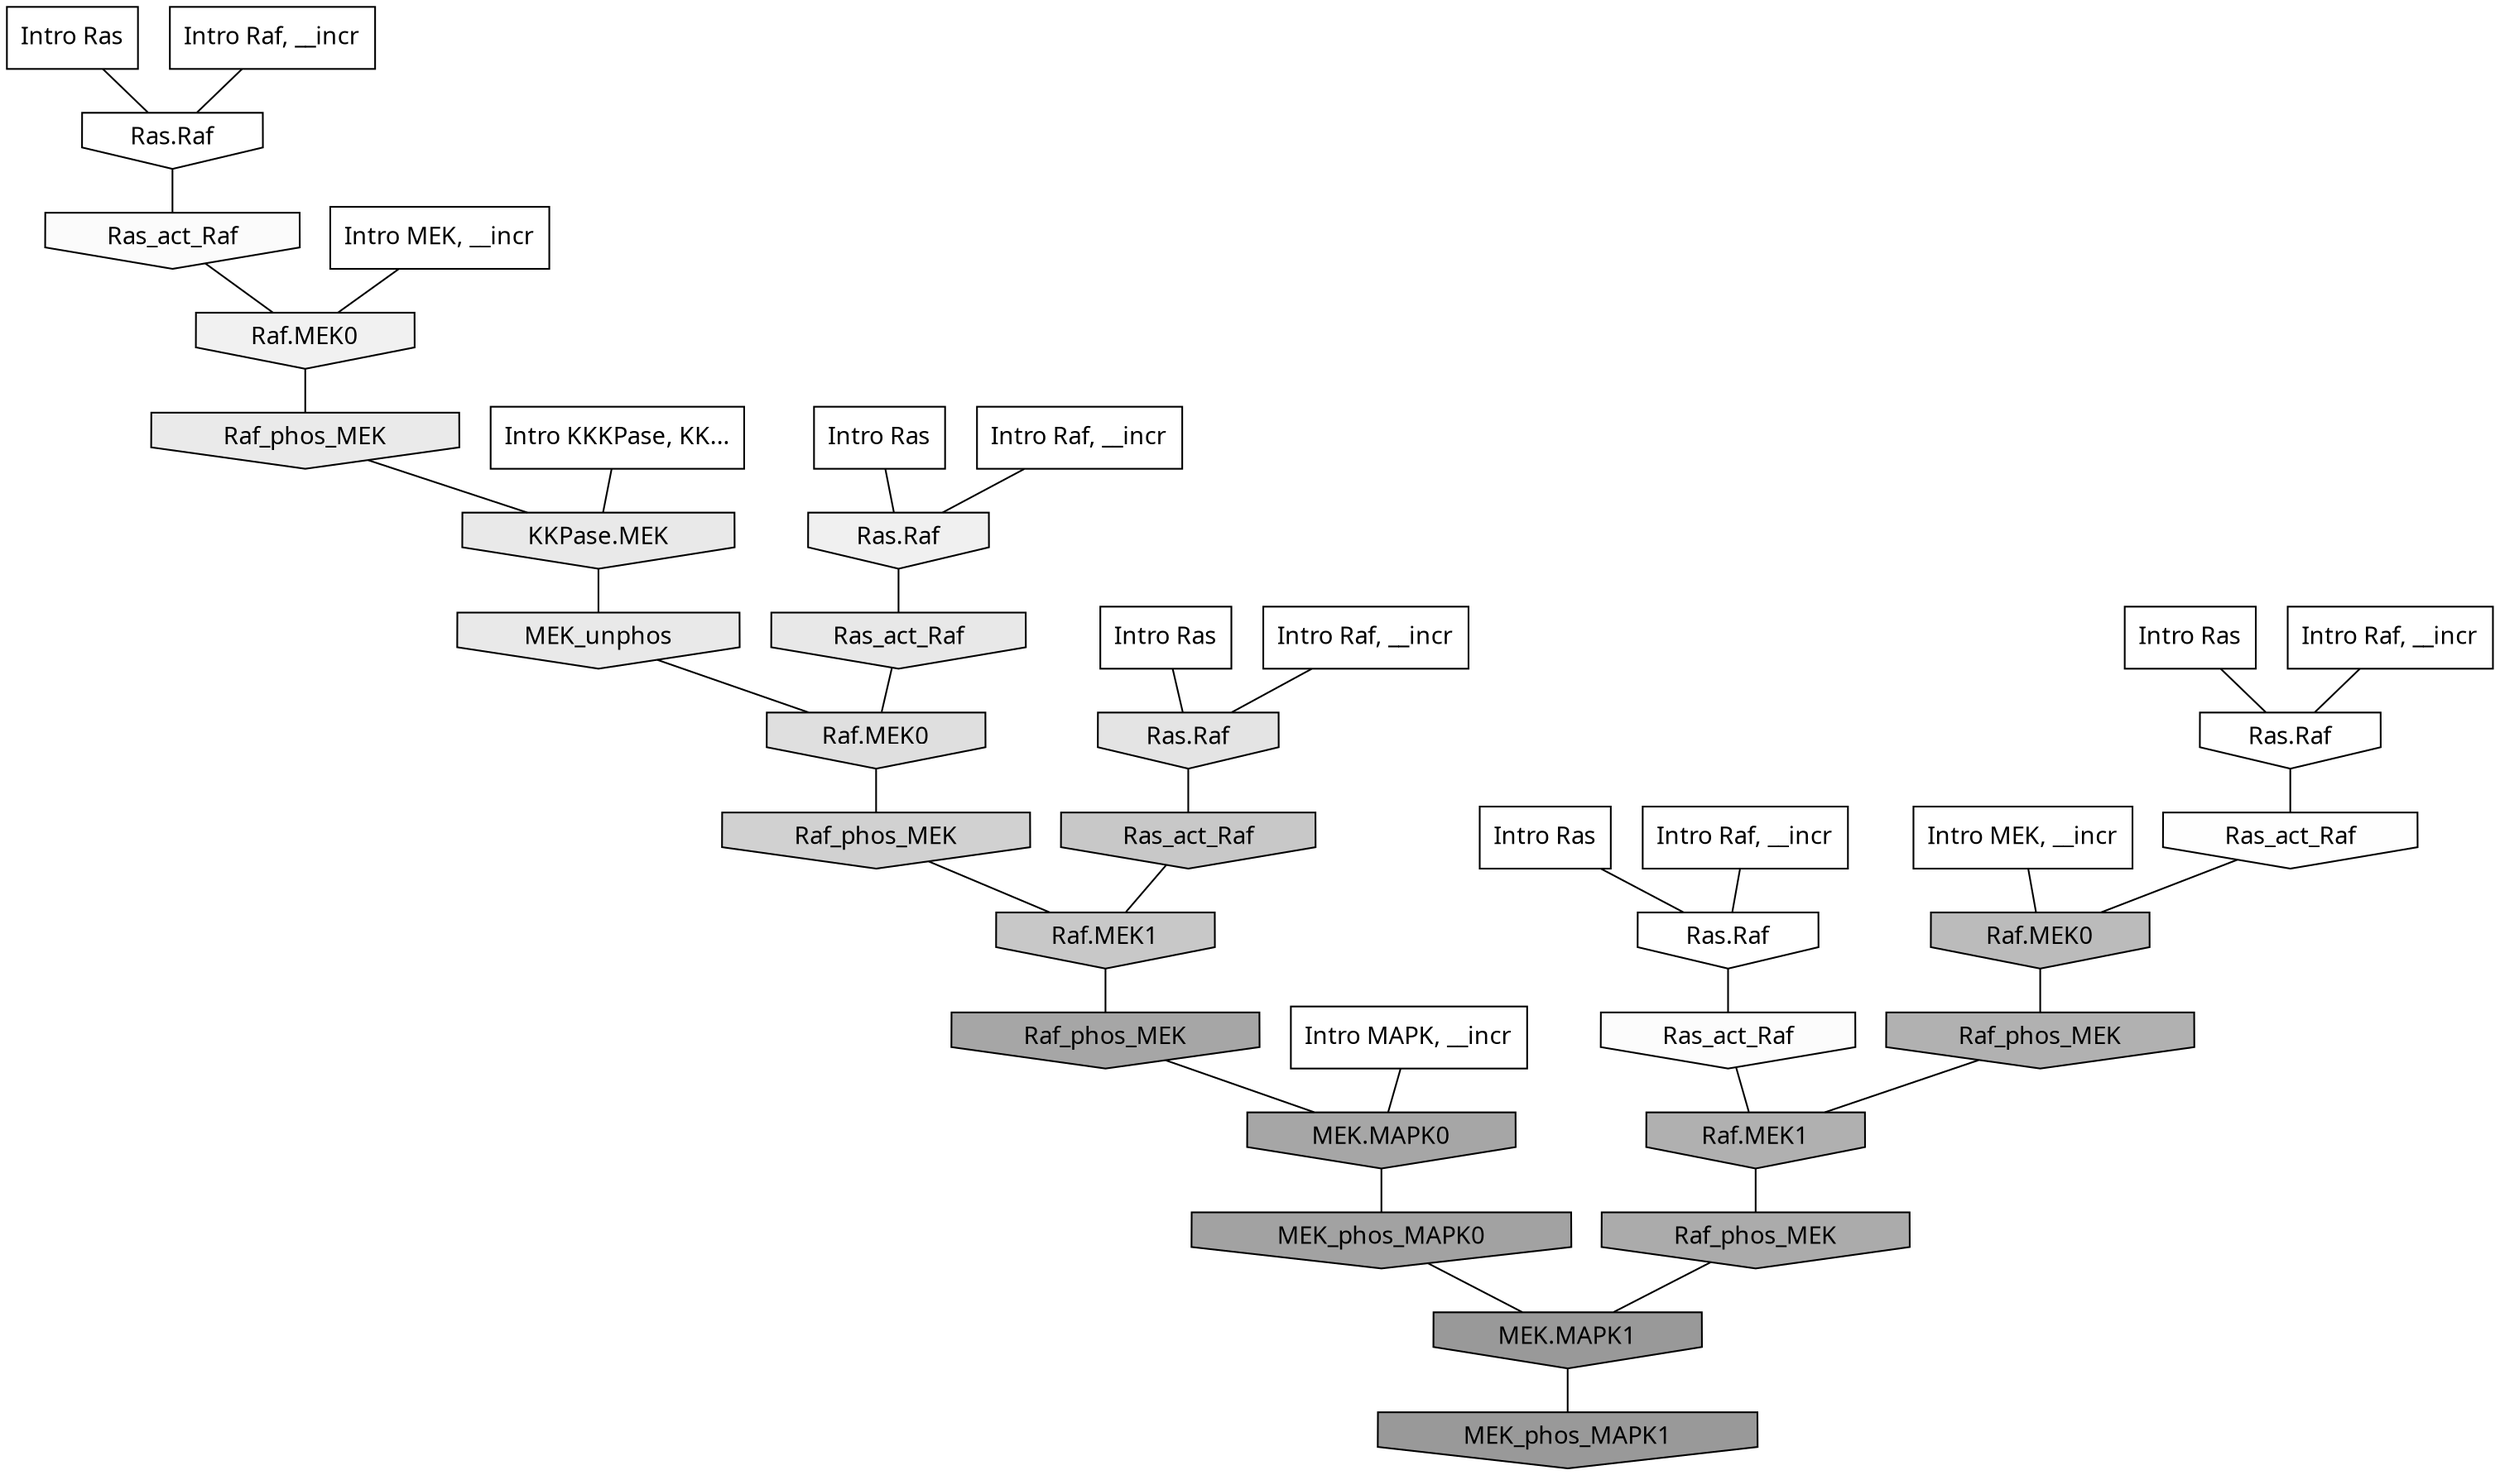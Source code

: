 digraph G{
  rankdir="TB";
  ranksep=0.30;
  node [fontname="CMU Serif"];
  edge [fontname="CMU Serif"];
  
  24 [label="Intro Ras", shape=rectangle, style=filled, fillcolor="0.000 0.000 1.000"]
  
  32 [label="Intro Ras", shape=rectangle, style=filled, fillcolor="0.000 0.000 1.000"]
  
  41 [label="Intro Ras", shape=rectangle, style=filled, fillcolor="0.000 0.000 1.000"]
  
  55 [label="Intro Ras", shape=rectangle, style=filled, fillcolor="0.000 0.000 1.000"]
  
  78 [label="Intro Ras", shape=rectangle, style=filled, fillcolor="0.000 0.000 1.000"]
  
  277 [label="Intro Raf, __incr", shape=rectangle, style=filled, fillcolor="0.000 0.000 1.000"]
  
  360 [label="Intro Raf, __incr", shape=rectangle, style=filled, fillcolor="0.000 0.000 1.000"]
  
  405 [label="Intro Raf, __incr", shape=rectangle, style=filled, fillcolor="0.000 0.000 1.000"]
  
  824 [label="Intro Raf, __incr", shape=rectangle, style=filled, fillcolor="0.000 0.000 1.000"]
  
  1052 [label="Intro Raf, __incr", shape=rectangle, style=filled, fillcolor="0.000 0.000 1.000"]
  
  1470 [label="Intro MEK, __incr", shape=rectangle, style=filled, fillcolor="0.000 0.000 1.000"]
  
  1937 [label="Intro MEK, __incr", shape=rectangle, style=filled, fillcolor="0.000 0.000 1.000"]
  
  2836 [label="Intro MAPK, __incr", shape=rectangle, style=filled, fillcolor="0.000 0.000 1.000"]
  
  3161 [label="Intro KKKPase, KK...", shape=rectangle, style=filled, fillcolor="0.000 0.000 1.000"]
  
  3256 [label="Ras.Raf", shape=invhouse, style=filled, fillcolor="0.000 0.000 1.000"]
  
  3285 [label="Ras.Raf", shape=invhouse, style=filled, fillcolor="0.000 0.000 1.000"]
  
  3301 [label="Ras.Raf", shape=invhouse, style=filled, fillcolor="0.000 0.000 1.000"]
  
  3336 [label="Ras_act_Raf", shape=invhouse, style=filled, fillcolor="0.000 0.000 0.996"]
  
  3396 [label="Ras_act_Raf", shape=invhouse, style=filled, fillcolor="0.000 0.000 0.985"]
  
  3404 [label="Ras_act_Raf", shape=invhouse, style=filled, fillcolor="0.000 0.000 0.984"]
  
  3672 [label="Raf.MEK0", shape=invhouse, style=filled, fillcolor="0.000 0.000 0.943"]
  
  3713 [label="Ras.Raf", shape=invhouse, style=filled, fillcolor="0.000 0.000 0.939"]
  
  4033 [label="Raf_phos_MEK", shape=invhouse, style=filled, fillcolor="0.000 0.000 0.915"]
  
  4048 [label="KKPase.MEK", shape=invhouse, style=filled, fillcolor="0.000 0.000 0.914"]
  
  4081 [label="MEK_unphos", shape=invhouse, style=filled, fillcolor="0.000 0.000 0.911"]
  
  4102 [label="Ras_act_Raf", shape=invhouse, style=filled, fillcolor="0.000 0.000 0.909"]
  
  4303 [label="Ras.Raf", shape=invhouse, style=filled, fillcolor="0.000 0.000 0.892"]
  
  4552 [label="Raf.MEK0", shape=invhouse, style=filled, fillcolor="0.000 0.000 0.875"]
  
  5433 [label="Raf_phos_MEK", shape=invhouse, style=filled, fillcolor="0.000 0.000 0.817"]
  
  5950 [label="Ras_act_Raf", shape=invhouse, style=filled, fillcolor="0.000 0.000 0.785"]
  
  5952 [label="Raf.MEK1", shape=invhouse, style=filled, fillcolor="0.000 0.000 0.785"]
  
  7007 [label="Raf.MEK0", shape=invhouse, style=filled, fillcolor="0.000 0.000 0.734"]
  
  8151 [label="Raf_phos_MEK", shape=invhouse, style=filled, fillcolor="0.000 0.000 0.695"]
  
  8350 [label="Raf.MEK1", shape=invhouse, style=filled, fillcolor="0.000 0.000 0.688"]
  
  8898 [label="Raf_phos_MEK", shape=invhouse, style=filled, fillcolor="0.000 0.000 0.670"]
  
  9637 [label="Raf_phos_MEK", shape=invhouse, style=filled, fillcolor="0.000 0.000 0.650"]
  
  9640 [label="MEK.MAPK0", shape=invhouse, style=filled, fillcolor="0.000 0.000 0.650"]
  
  10180 [label="MEK_phos_MAPK0", shape=invhouse, style=filled, fillcolor="0.000 0.000 0.636"]
  
  11827 [label="MEK.MAPK1", shape=invhouse, style=filled, fillcolor="0.000 0.000 0.601"]
  
  11858 [label="MEK_phos_MAPK1", shape=invhouse, style=filled, fillcolor="0.000 0.000 0.600"]
  
  
  11827 -> 11858 [dir=none, color="0.000 0.000 0.000"] 
  10180 -> 11827 [dir=none, color="0.000 0.000 0.000"] 
  9640 -> 10180 [dir=none, color="0.000 0.000 0.000"] 
  9637 -> 9640 [dir=none, color="0.000 0.000 0.000"] 
  8898 -> 11827 [dir=none, color="0.000 0.000 0.000"] 
  8350 -> 8898 [dir=none, color="0.000 0.000 0.000"] 
  8151 -> 8350 [dir=none, color="0.000 0.000 0.000"] 
  7007 -> 8151 [dir=none, color="0.000 0.000 0.000"] 
  5952 -> 9637 [dir=none, color="0.000 0.000 0.000"] 
  5950 -> 5952 [dir=none, color="0.000 0.000 0.000"] 
  5433 -> 5952 [dir=none, color="0.000 0.000 0.000"] 
  4552 -> 5433 [dir=none, color="0.000 0.000 0.000"] 
  4303 -> 5950 [dir=none, color="0.000 0.000 0.000"] 
  4102 -> 4552 [dir=none, color="0.000 0.000 0.000"] 
  4081 -> 4552 [dir=none, color="0.000 0.000 0.000"] 
  4048 -> 4081 [dir=none, color="0.000 0.000 0.000"] 
  4033 -> 4048 [dir=none, color="0.000 0.000 0.000"] 
  3713 -> 4102 [dir=none, color="0.000 0.000 0.000"] 
  3672 -> 4033 [dir=none, color="0.000 0.000 0.000"] 
  3404 -> 3672 [dir=none, color="0.000 0.000 0.000"] 
  3396 -> 8350 [dir=none, color="0.000 0.000 0.000"] 
  3336 -> 7007 [dir=none, color="0.000 0.000 0.000"] 
  3301 -> 3336 [dir=none, color="0.000 0.000 0.000"] 
  3285 -> 3396 [dir=none, color="0.000 0.000 0.000"] 
  3256 -> 3404 [dir=none, color="0.000 0.000 0.000"] 
  3161 -> 4048 [dir=none, color="0.000 0.000 0.000"] 
  2836 -> 9640 [dir=none, color="0.000 0.000 0.000"] 
  1937 -> 7007 [dir=none, color="0.000 0.000 0.000"] 
  1470 -> 3672 [dir=none, color="0.000 0.000 0.000"] 
  1052 -> 3713 [dir=none, color="0.000 0.000 0.000"] 
  824 -> 3301 [dir=none, color="0.000 0.000 0.000"] 
  405 -> 4303 [dir=none, color="0.000 0.000 0.000"] 
  360 -> 3285 [dir=none, color="0.000 0.000 0.000"] 
  277 -> 3256 [dir=none, color="0.000 0.000 0.000"] 
  78 -> 3713 [dir=none, color="0.000 0.000 0.000"] 
  55 -> 4303 [dir=none, color="0.000 0.000 0.000"] 
  41 -> 3301 [dir=none, color="0.000 0.000 0.000"] 
  32 -> 3285 [dir=none, color="0.000 0.000 0.000"] 
  24 -> 3256 [dir=none, color="0.000 0.000 0.000"] 
  
  }
